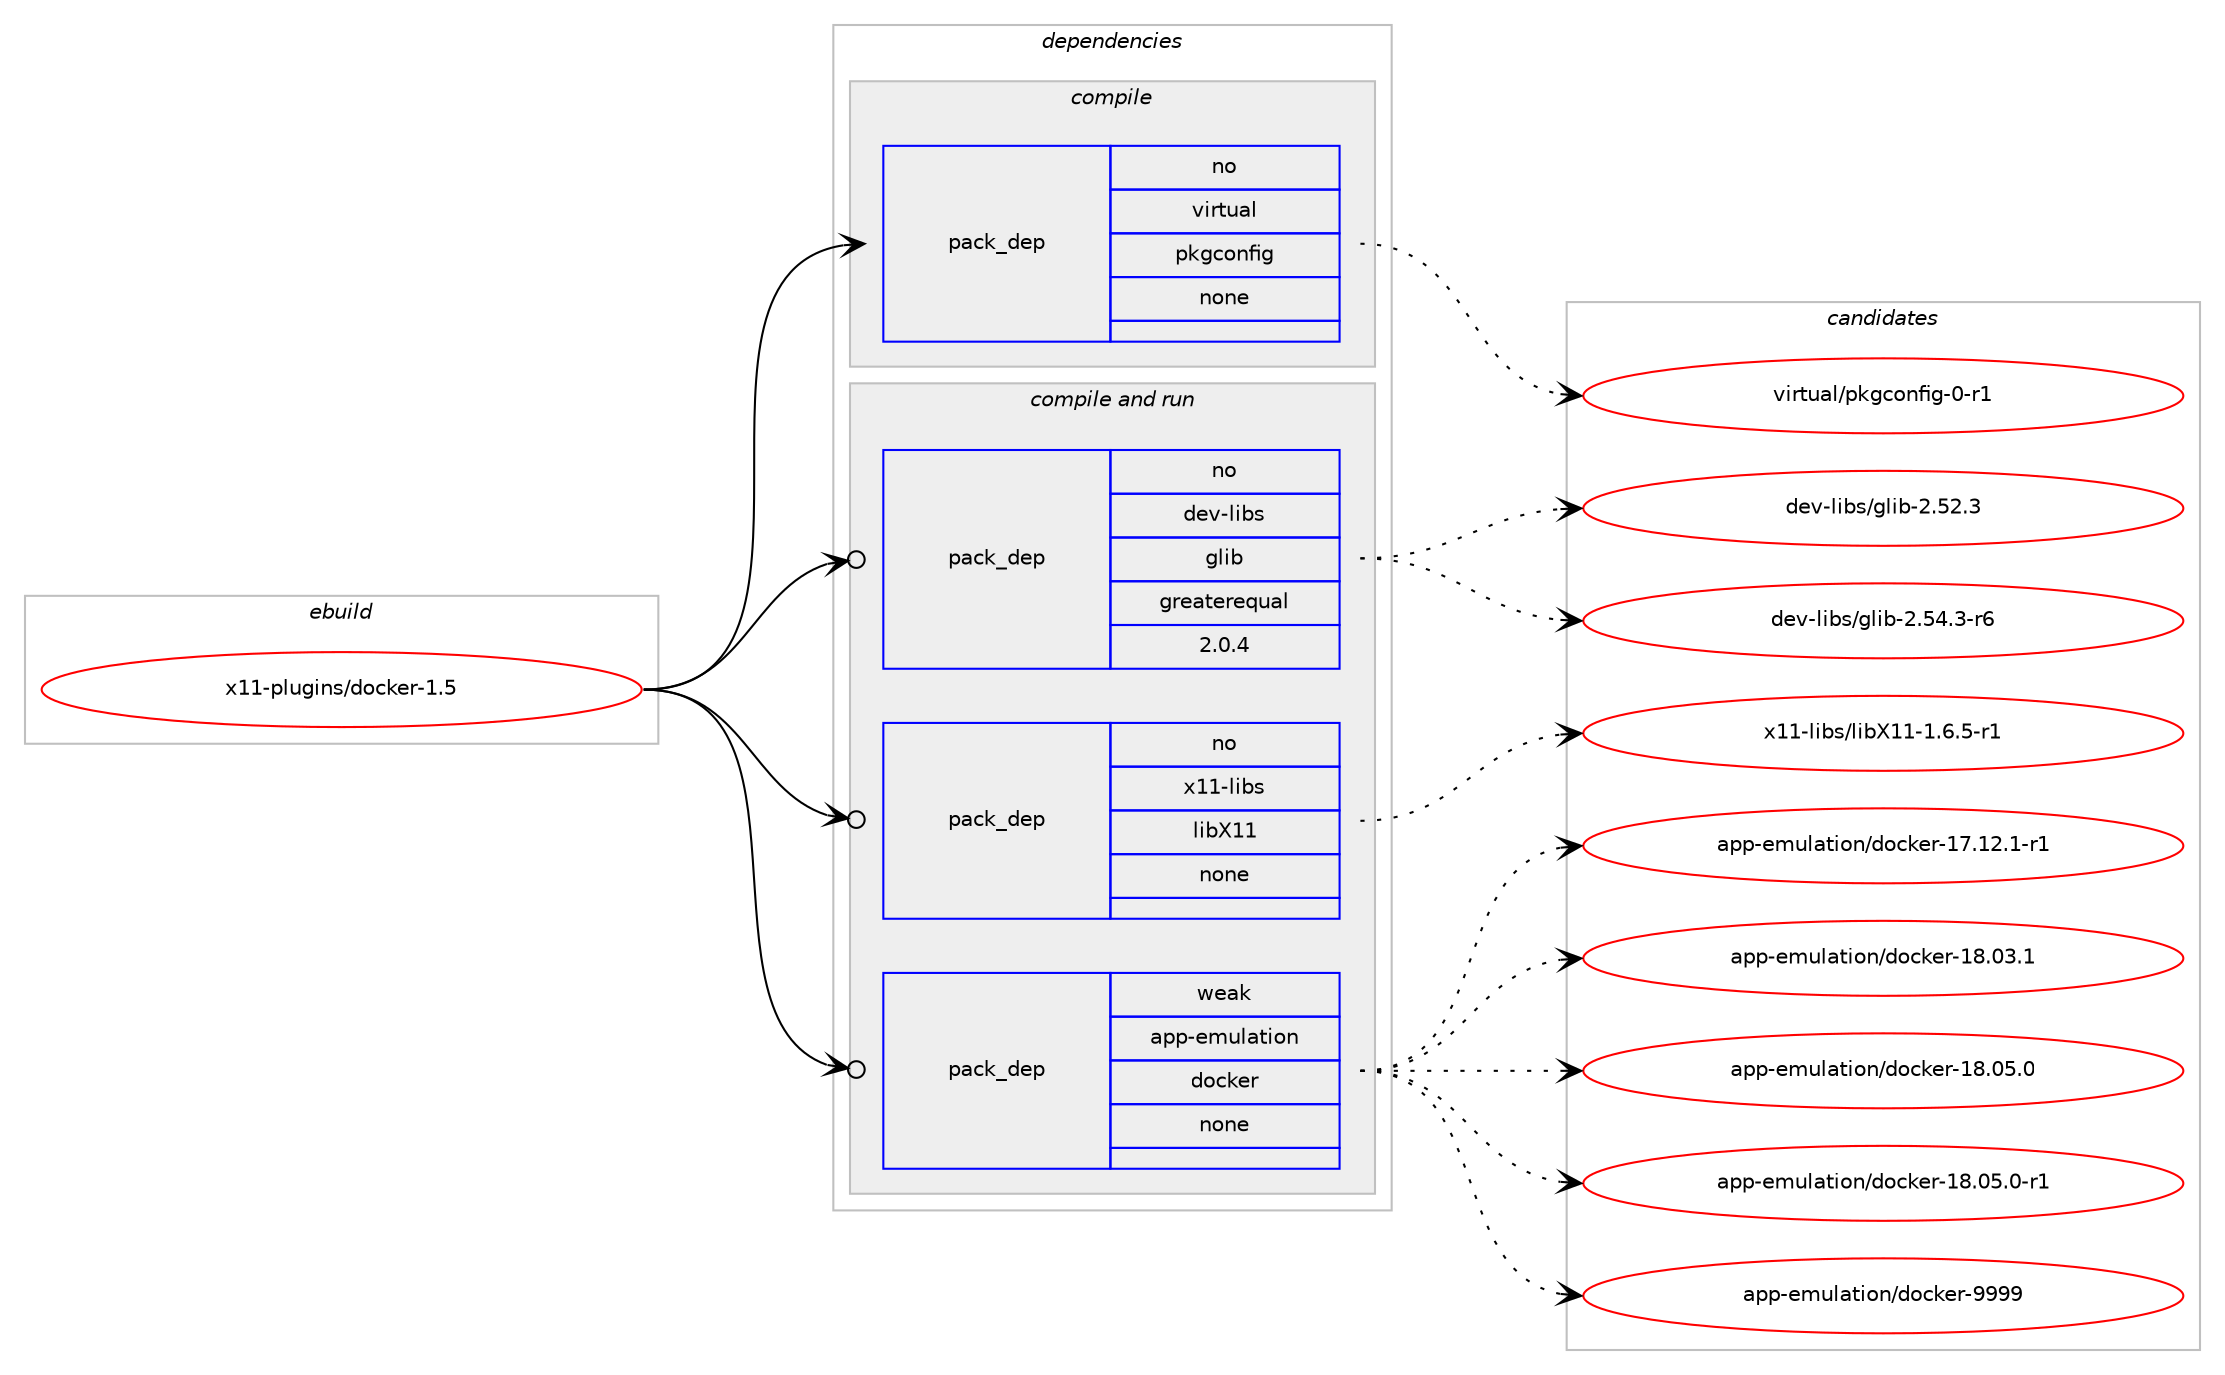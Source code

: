 digraph prolog {

# *************
# Graph options
# *************

newrank=true;
concentrate=true;
compound=true;
graph [rankdir=LR,fontname=Helvetica,fontsize=10,ranksep=1.5];#, ranksep=2.5, nodesep=0.2];
edge  [arrowhead=vee];
node  [fontname=Helvetica,fontsize=10];

# **********
# The ebuild
# **********

subgraph cluster_leftcol {
color=gray;
rank=same;
label=<<i>ebuild</i>>;
id [label="x11-plugins/docker-1.5", color=red, width=4, href="../x11-plugins/docker-1.5.svg"];
}

# ****************
# The dependencies
# ****************

subgraph cluster_midcol {
color=gray;
label=<<i>dependencies</i>>;
subgraph cluster_compile {
fillcolor="#eeeeee";
style=filled;
label=<<i>compile</i>>;
subgraph pack7753 {
dependency9974 [label=<<TABLE BORDER="0" CELLBORDER="1" CELLSPACING="0" CELLPADDING="4" WIDTH="220"><TR><TD ROWSPAN="6" CELLPADDING="30">pack_dep</TD></TR><TR><TD WIDTH="110">no</TD></TR><TR><TD>virtual</TD></TR><TR><TD>pkgconfig</TD></TR><TR><TD>none</TD></TR><TR><TD></TD></TR></TABLE>>, shape=none, color=blue];
}
id:e -> dependency9974:w [weight=20,style="solid",arrowhead="vee"];
}
subgraph cluster_compileandrun {
fillcolor="#eeeeee";
style=filled;
label=<<i>compile and run</i>>;
subgraph pack7754 {
dependency9975 [label=<<TABLE BORDER="0" CELLBORDER="1" CELLSPACING="0" CELLPADDING="4" WIDTH="220"><TR><TD ROWSPAN="6" CELLPADDING="30">pack_dep</TD></TR><TR><TD WIDTH="110">no</TD></TR><TR><TD>dev-libs</TD></TR><TR><TD>glib</TD></TR><TR><TD>greaterequal</TD></TR><TR><TD>2.0.4</TD></TR></TABLE>>, shape=none, color=blue];
}
id:e -> dependency9975:w [weight=20,style="solid",arrowhead="odotvee"];
subgraph pack7755 {
dependency9976 [label=<<TABLE BORDER="0" CELLBORDER="1" CELLSPACING="0" CELLPADDING="4" WIDTH="220"><TR><TD ROWSPAN="6" CELLPADDING="30">pack_dep</TD></TR><TR><TD WIDTH="110">no</TD></TR><TR><TD>x11-libs</TD></TR><TR><TD>libX11</TD></TR><TR><TD>none</TD></TR><TR><TD></TD></TR></TABLE>>, shape=none, color=blue];
}
id:e -> dependency9976:w [weight=20,style="solid",arrowhead="odotvee"];
subgraph pack7756 {
dependency9977 [label=<<TABLE BORDER="0" CELLBORDER="1" CELLSPACING="0" CELLPADDING="4" WIDTH="220"><TR><TD ROWSPAN="6" CELLPADDING="30">pack_dep</TD></TR><TR><TD WIDTH="110">weak</TD></TR><TR><TD>app-emulation</TD></TR><TR><TD>docker</TD></TR><TR><TD>none</TD></TR><TR><TD></TD></TR></TABLE>>, shape=none, color=blue];
}
id:e -> dependency9977:w [weight=20,style="solid",arrowhead="odotvee"];
}
subgraph cluster_run {
fillcolor="#eeeeee";
style=filled;
label=<<i>run</i>>;
}
}

# **************
# The candidates
# **************

subgraph cluster_choices {
rank=same;
color=gray;
label=<<i>candidates</i>>;

subgraph choice7753 {
color=black;
nodesep=1;
choice11810511411611797108471121071039911111010210510345484511449 [label="virtual/pkgconfig-0-r1", color=red, width=4,href="../virtual/pkgconfig-0-r1.svg"];
dependency9974:e -> choice11810511411611797108471121071039911111010210510345484511449:w [style=dotted,weight="100"];
}
subgraph choice7754 {
color=black;
nodesep=1;
choice1001011184510810598115471031081059845504653504651 [label="dev-libs/glib-2.52.3", color=red, width=4,href="../dev-libs/glib-2.52.3.svg"];
choice10010111845108105981154710310810598455046535246514511454 [label="dev-libs/glib-2.54.3-r6", color=red, width=4,href="../dev-libs/glib-2.54.3-r6.svg"];
dependency9975:e -> choice1001011184510810598115471031081059845504653504651:w [style=dotted,weight="100"];
dependency9975:e -> choice10010111845108105981154710310810598455046535246514511454:w [style=dotted,weight="100"];
}
subgraph choice7755 {
color=black;
nodesep=1;
choice1204949451081059811547108105988849494549465446534511449 [label="x11-libs/libX11-1.6.5-r1", color=red, width=4,href="../x11-libs/libX11-1.6.5-r1.svg"];
dependency9976:e -> choice1204949451081059811547108105988849494549465446534511449:w [style=dotted,weight="100"];
}
subgraph choice7756 {
color=black;
nodesep=1;
choice971121124510110911710897116105111110471001119910710111445495546495046494511449 [label="app-emulation/docker-17.12.1-r1", color=red, width=4,href="../app-emulation/docker-17.12.1-r1.svg"];
choice97112112451011091171089711610511111047100111991071011144549564648514649 [label="app-emulation/docker-18.03.1", color=red, width=4,href="../app-emulation/docker-18.03.1.svg"];
choice97112112451011091171089711610511111047100111991071011144549564648534648 [label="app-emulation/docker-18.05.0", color=red, width=4,href="../app-emulation/docker-18.05.0.svg"];
choice971121124510110911710897116105111110471001119910710111445495646485346484511449 [label="app-emulation/docker-18.05.0-r1", color=red, width=4,href="../app-emulation/docker-18.05.0-r1.svg"];
choice97112112451011091171089711610511111047100111991071011144557575757 [label="app-emulation/docker-9999", color=red, width=4,href="../app-emulation/docker-9999.svg"];
dependency9977:e -> choice971121124510110911710897116105111110471001119910710111445495546495046494511449:w [style=dotted,weight="100"];
dependency9977:e -> choice97112112451011091171089711610511111047100111991071011144549564648514649:w [style=dotted,weight="100"];
dependency9977:e -> choice97112112451011091171089711610511111047100111991071011144549564648534648:w [style=dotted,weight="100"];
dependency9977:e -> choice971121124510110911710897116105111110471001119910710111445495646485346484511449:w [style=dotted,weight="100"];
dependency9977:e -> choice97112112451011091171089711610511111047100111991071011144557575757:w [style=dotted,weight="100"];
}
}

}
